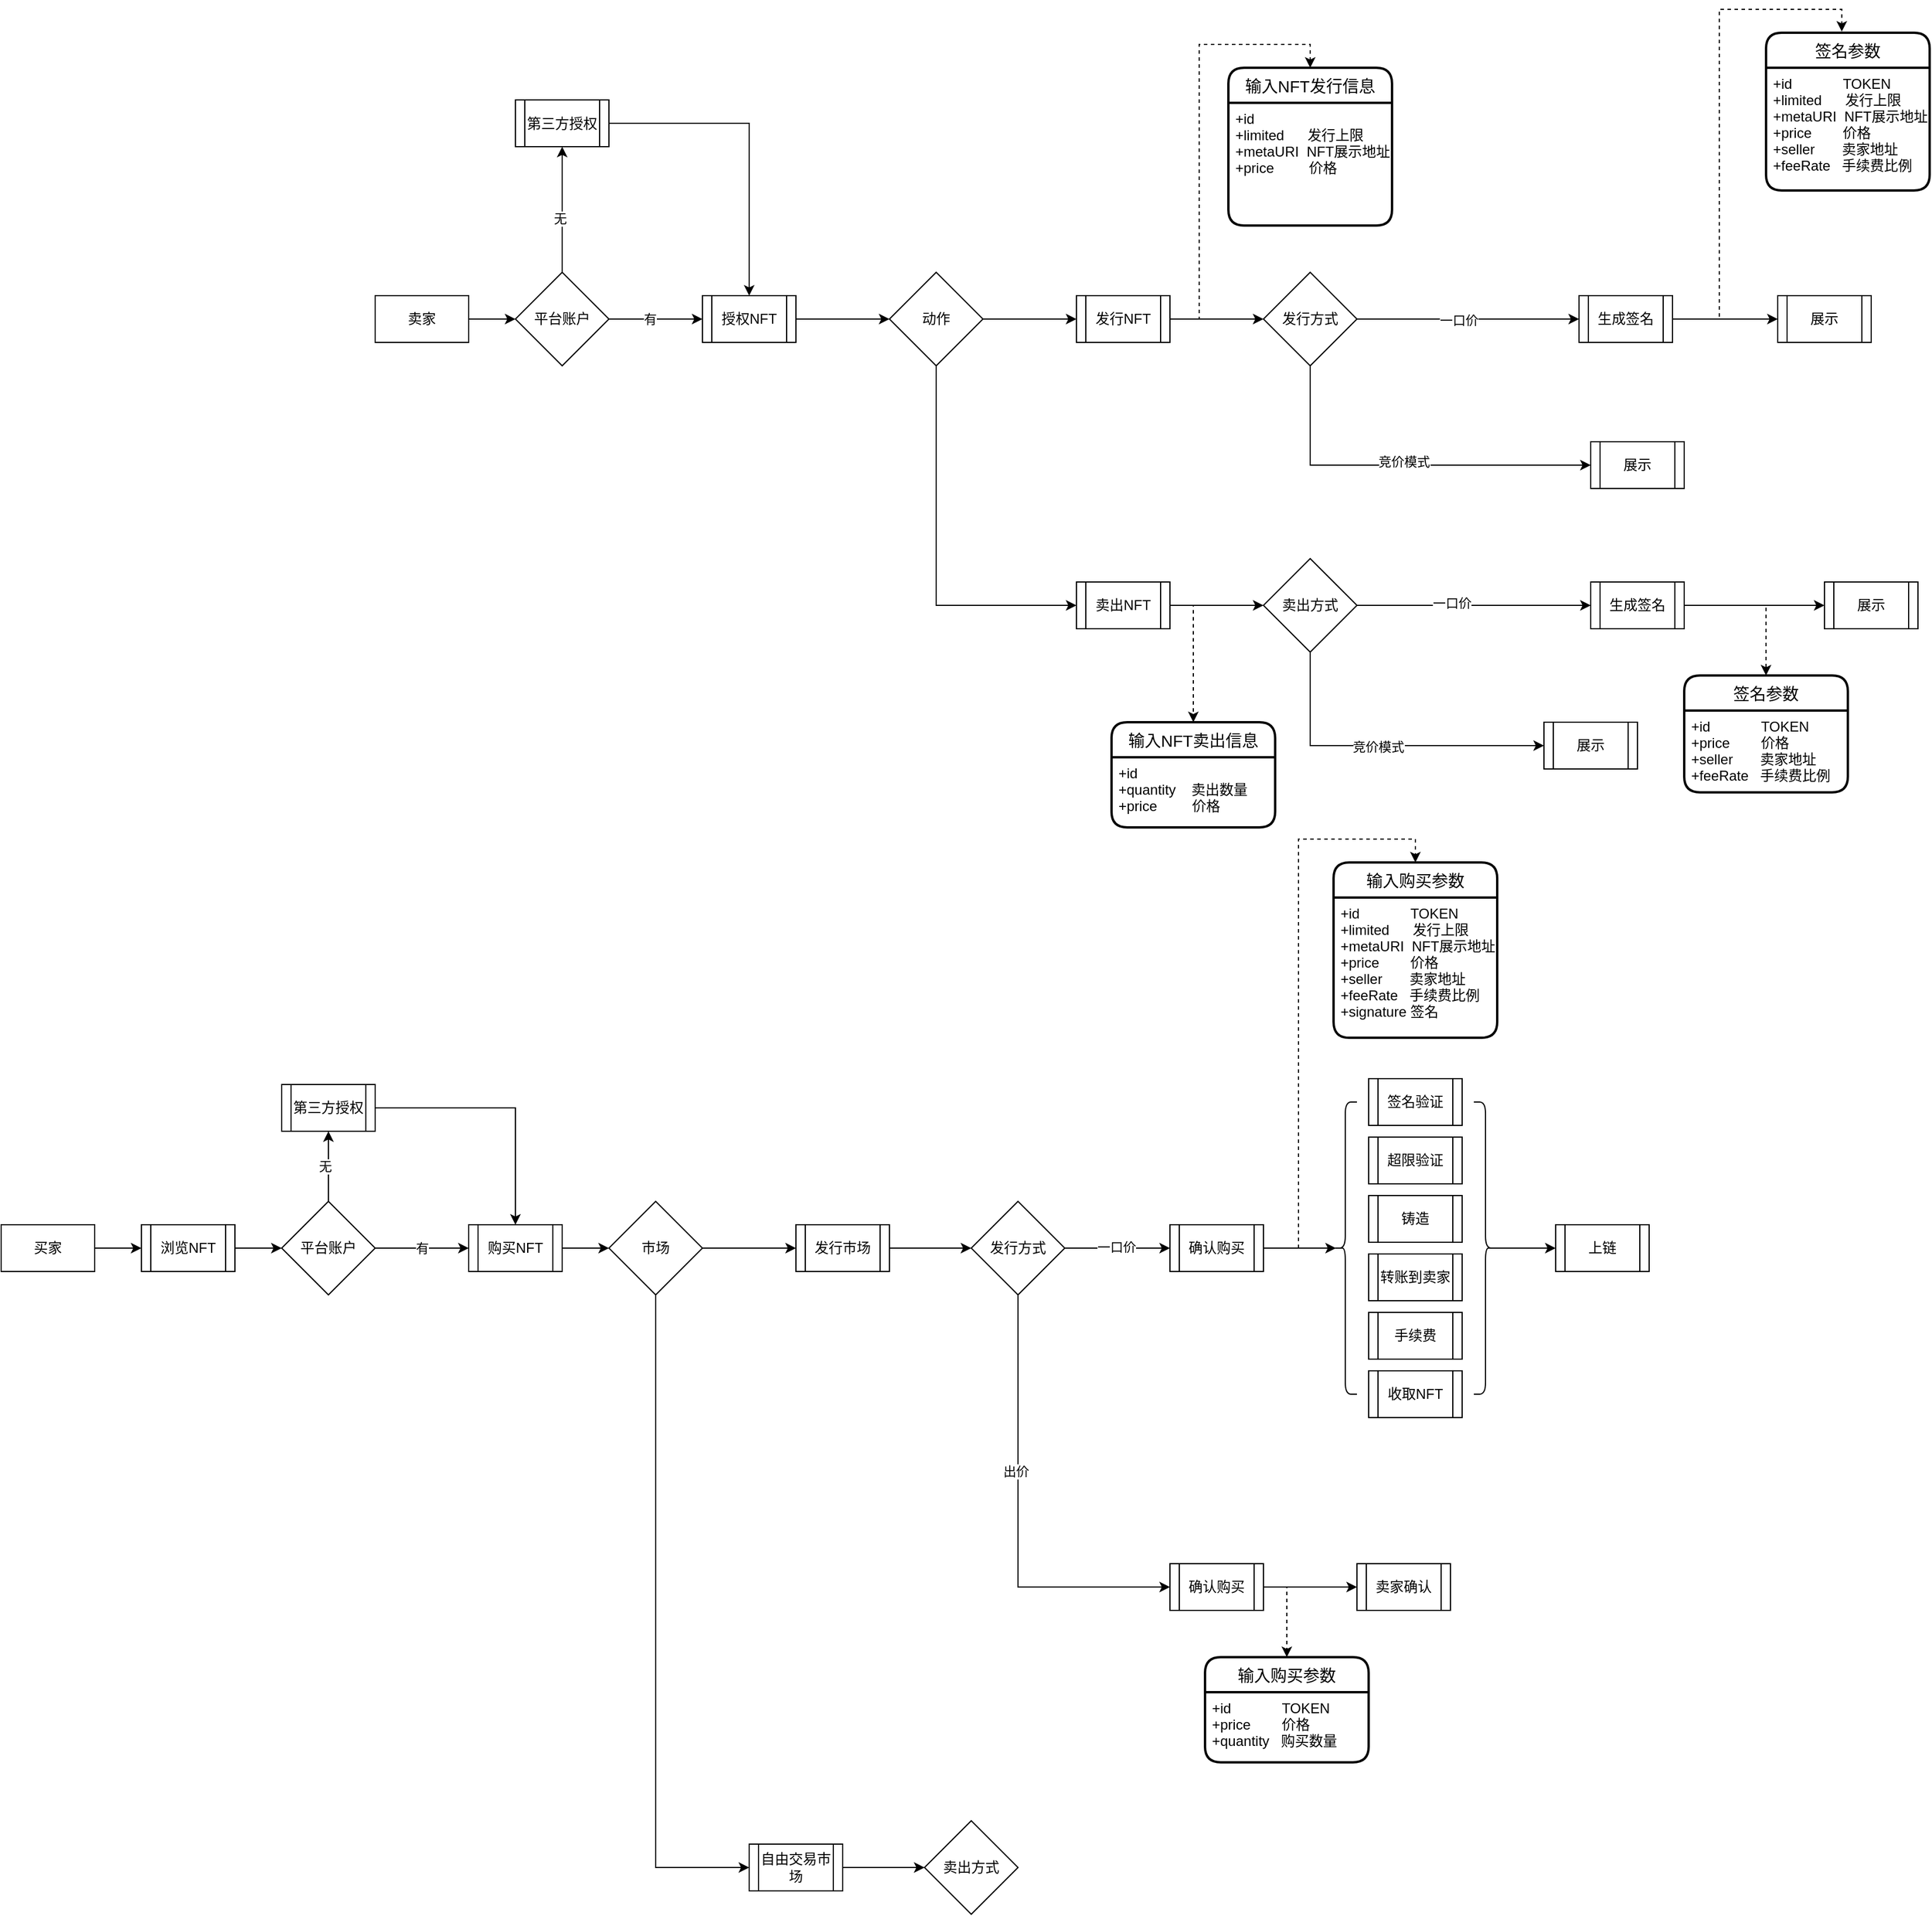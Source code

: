 <mxfile version="18.1.2" type="github">
  <diagram id="UTzgL9qfjFfGgWq564MX" name="Page-1">
    <mxGraphModel dx="2280" dy="1554" grid="1" gridSize="10" guides="1" tooltips="1" connect="1" arrows="1" fold="1" page="0" pageScale="1" pageWidth="827" pageHeight="1169" math="0" shadow="0">
      <root>
        <mxCell id="0" />
        <mxCell id="1" parent="0" />
        <mxCell id="T9-NXceqQanARWgvFfsZ-11" style="edgeStyle=orthogonalEdgeStyle;rounded=0;orthogonalLoop=1;jettySize=auto;html=1;exitX=1;exitY=0.5;exitDx=0;exitDy=0;" edge="1" parent="1" source="T9-NXceqQanARWgvFfsZ-1" target="T9-NXceqQanARWgvFfsZ-10">
          <mxGeometry relative="1" as="geometry" />
        </mxCell>
        <mxCell id="T9-NXceqQanARWgvFfsZ-1" value="卖家" style="rounded=0;whiteSpace=wrap;html=1;" vertex="1" parent="1">
          <mxGeometry x="-360" y="-205" width="80" height="40" as="geometry" />
        </mxCell>
        <mxCell id="T9-NXceqQanARWgvFfsZ-4" value="输入NFT发行信息" style="swimlane;childLayout=stackLayout;horizontal=1;startSize=30;horizontalStack=0;rounded=1;fontSize=14;fontStyle=0;strokeWidth=2;resizeParent=0;resizeLast=1;shadow=0;dashed=0;align=center;" vertex="1" parent="1">
          <mxGeometry x="370" y="-400" width="140" height="135" as="geometry" />
        </mxCell>
        <mxCell id="T9-NXceqQanARWgvFfsZ-5" value="+id&#xa;+limited      发行上限&#xa;+metaURI  NFT展示地址&#xa;+price         价格" style="align=left;strokeColor=none;fillColor=none;spacingLeft=4;fontSize=12;verticalAlign=top;resizable=0;rotatable=0;part=1;" vertex="1" parent="T9-NXceqQanARWgvFfsZ-4">
          <mxGeometry y="30" width="140" height="105" as="geometry" />
        </mxCell>
        <mxCell id="T9-NXceqQanARWgvFfsZ-15" style="edgeStyle=orthogonalEdgeStyle;rounded=0;orthogonalLoop=1;jettySize=auto;html=1;exitX=1;exitY=0.5;exitDx=0;exitDy=0;entryX=0.5;entryY=0;entryDx=0;entryDy=0;" edge="1" parent="1" source="T9-NXceqQanARWgvFfsZ-8" target="T9-NXceqQanARWgvFfsZ-41">
          <mxGeometry relative="1" as="geometry">
            <mxPoint x="-50" y="-225" as="targetPoint" />
          </mxGeometry>
        </mxCell>
        <mxCell id="T9-NXceqQanARWgvFfsZ-8" value="第三方授权" style="shape=process;whiteSpace=wrap;html=1;backgroundOutline=1;" vertex="1" parent="1">
          <mxGeometry x="-240" y="-372.5" width="80" height="40" as="geometry" />
        </mxCell>
        <mxCell id="T9-NXceqQanARWgvFfsZ-12" style="edgeStyle=orthogonalEdgeStyle;rounded=0;orthogonalLoop=1;jettySize=auto;html=1;exitX=1;exitY=0.5;exitDx=0;exitDy=0;entryX=0;entryY=0.5;entryDx=0;entryDy=0;" edge="1" parent="1" source="T9-NXceqQanARWgvFfsZ-10" target="T9-NXceqQanARWgvFfsZ-41">
          <mxGeometry relative="1" as="geometry">
            <mxPoint x="-90" y="-185" as="targetPoint" />
          </mxGeometry>
        </mxCell>
        <mxCell id="T9-NXceqQanARWgvFfsZ-13" value="有" style="edgeLabel;html=1;align=center;verticalAlign=middle;resizable=0;points=[];" vertex="1" connectable="0" parent="T9-NXceqQanARWgvFfsZ-12">
          <mxGeometry x="-0.13" relative="1" as="geometry">
            <mxPoint as="offset" />
          </mxGeometry>
        </mxCell>
        <mxCell id="T9-NXceqQanARWgvFfsZ-14" style="edgeStyle=orthogonalEdgeStyle;rounded=0;orthogonalLoop=1;jettySize=auto;html=1;exitX=0.5;exitY=0;exitDx=0;exitDy=0;" edge="1" parent="1" source="T9-NXceqQanARWgvFfsZ-10" target="T9-NXceqQanARWgvFfsZ-8">
          <mxGeometry relative="1" as="geometry" />
        </mxCell>
        <mxCell id="T9-NXceqQanARWgvFfsZ-16" value="无" style="edgeLabel;html=1;align=center;verticalAlign=middle;resizable=0;points=[];" vertex="1" connectable="0" parent="T9-NXceqQanARWgvFfsZ-14">
          <mxGeometry x="-0.145" y="2" relative="1" as="geometry">
            <mxPoint as="offset" />
          </mxGeometry>
        </mxCell>
        <mxCell id="T9-NXceqQanARWgvFfsZ-10" value="平台账户" style="rhombus;whiteSpace=wrap;html=1;" vertex="1" parent="1">
          <mxGeometry x="-240" y="-225" width="80" height="80" as="geometry" />
        </mxCell>
        <mxCell id="T9-NXceqQanARWgvFfsZ-56" style="edgeStyle=orthogonalEdgeStyle;rounded=0;orthogonalLoop=1;jettySize=auto;html=1;exitX=1;exitY=0.5;exitDx=0;exitDy=0;" edge="1" parent="1" source="T9-NXceqQanARWgvFfsZ-17" target="T9-NXceqQanARWgvFfsZ-55">
          <mxGeometry relative="1" as="geometry" />
        </mxCell>
        <mxCell id="T9-NXceqQanARWgvFfsZ-17" value="买家" style="rounded=0;whiteSpace=wrap;html=1;" vertex="1" parent="1">
          <mxGeometry x="-680" y="590" width="80" height="40" as="geometry" />
        </mxCell>
        <mxCell id="T9-NXceqQanARWgvFfsZ-31" style="edgeStyle=orthogonalEdgeStyle;rounded=0;orthogonalLoop=1;jettySize=auto;html=1;exitX=1;exitY=0.5;exitDx=0;exitDy=0;entryX=0.463;entryY=-0.007;entryDx=0;entryDy=0;entryPerimeter=0;dashed=1;" edge="1" parent="1" source="T9-NXceqQanARWgvFfsZ-18" target="T9-NXceqQanARWgvFfsZ-20">
          <mxGeometry relative="1" as="geometry" />
        </mxCell>
        <mxCell id="T9-NXceqQanARWgvFfsZ-76" style="edgeStyle=orthogonalEdgeStyle;rounded=0;orthogonalLoop=1;jettySize=auto;html=1;exitX=1;exitY=0.5;exitDx=0;exitDy=0;" edge="1" parent="1" source="T9-NXceqQanARWgvFfsZ-18" target="T9-NXceqQanARWgvFfsZ-75">
          <mxGeometry relative="1" as="geometry" />
        </mxCell>
        <mxCell id="T9-NXceqQanARWgvFfsZ-18" value="生成签名" style="shape=process;whiteSpace=wrap;html=1;backgroundOutline=1;" vertex="1" parent="1">
          <mxGeometry x="670" y="-205" width="80" height="40" as="geometry" />
        </mxCell>
        <mxCell id="T9-NXceqQanARWgvFfsZ-20" value="签名参数" style="swimlane;childLayout=stackLayout;horizontal=1;startSize=30;horizontalStack=0;rounded=1;fontSize=14;fontStyle=0;strokeWidth=2;resizeParent=0;resizeLast=1;shadow=0;dashed=0;align=center;" vertex="1" parent="1">
          <mxGeometry x="830" y="-430" width="140" height="135" as="geometry" />
        </mxCell>
        <mxCell id="T9-NXceqQanARWgvFfsZ-21" value="+id             TOKEN&#xa;+limited      发行上限&#xa;+metaURI  NFT展示地址&#xa;+price        价格&#xa;+seller       卖家地址&#xa;+feeRate   手续费比例" style="align=left;strokeColor=none;fillColor=none;spacingLeft=4;fontSize=12;verticalAlign=top;resizable=0;rotatable=0;part=1;" vertex="1" parent="T9-NXceqQanARWgvFfsZ-20">
          <mxGeometry y="30" width="140" height="105" as="geometry" />
        </mxCell>
        <mxCell id="T9-NXceqQanARWgvFfsZ-81" style="edgeStyle=orthogonalEdgeStyle;rounded=0;orthogonalLoop=1;jettySize=auto;html=1;exitX=1;exitY=0.5;exitDx=0;exitDy=0;" edge="1" parent="1" source="T9-NXceqQanARWgvFfsZ-22" target="T9-NXceqQanARWgvFfsZ-80">
          <mxGeometry relative="1" as="geometry" />
        </mxCell>
        <mxCell id="T9-NXceqQanARWgvFfsZ-85" style="edgeStyle=orthogonalEdgeStyle;rounded=0;orthogonalLoop=1;jettySize=auto;html=1;exitX=1;exitY=0.5;exitDx=0;exitDy=0;dashed=1;" edge="1" parent="1" source="T9-NXceqQanARWgvFfsZ-22" target="T9-NXceqQanARWgvFfsZ-32">
          <mxGeometry relative="1" as="geometry" />
        </mxCell>
        <mxCell id="T9-NXceqQanARWgvFfsZ-22" value="卖出NFT" style="shape=process;whiteSpace=wrap;html=1;backgroundOutline=1;" vertex="1" parent="1">
          <mxGeometry x="240" y="40" width="80" height="40" as="geometry" />
        </mxCell>
        <mxCell id="T9-NXceqQanARWgvFfsZ-69" style="edgeStyle=orthogonalEdgeStyle;rounded=0;orthogonalLoop=1;jettySize=auto;html=1;exitX=1;exitY=0.5;exitDx=0;exitDy=0;" edge="1" parent="1" source="T9-NXceqQanARWgvFfsZ-27" target="T9-NXceqQanARWgvFfsZ-68">
          <mxGeometry relative="1" as="geometry" />
        </mxCell>
        <mxCell id="T9-NXceqQanARWgvFfsZ-73" style="edgeStyle=orthogonalEdgeStyle;rounded=0;orthogonalLoop=1;jettySize=auto;html=1;exitX=1;exitY=0.5;exitDx=0;exitDy=0;entryX=0.5;entryY=0;entryDx=0;entryDy=0;dashed=1;" edge="1" parent="1" source="T9-NXceqQanARWgvFfsZ-27" target="T9-NXceqQanARWgvFfsZ-4">
          <mxGeometry relative="1" as="geometry" />
        </mxCell>
        <mxCell id="T9-NXceqQanARWgvFfsZ-27" value="发行NFT" style="shape=process;whiteSpace=wrap;html=1;backgroundOutline=1;" vertex="1" parent="1">
          <mxGeometry x="240" y="-205" width="80" height="40" as="geometry" />
        </mxCell>
        <mxCell id="T9-NXceqQanARWgvFfsZ-32" value="输入NFT卖出信息" style="swimlane;childLayout=stackLayout;horizontal=1;startSize=30;horizontalStack=0;rounded=1;fontSize=14;fontStyle=0;strokeWidth=2;resizeParent=0;resizeLast=1;shadow=0;dashed=0;align=center;" vertex="1" parent="1">
          <mxGeometry x="270" y="160" width="140" height="90" as="geometry" />
        </mxCell>
        <mxCell id="T9-NXceqQanARWgvFfsZ-33" value="+id&#xa;+quantity    卖出数量&#xa;+price         价格" style="align=left;strokeColor=none;fillColor=none;spacingLeft=4;fontSize=12;verticalAlign=top;resizable=0;rotatable=0;part=1;" vertex="1" parent="T9-NXceqQanARWgvFfsZ-32">
          <mxGeometry y="30" width="140" height="60" as="geometry" />
        </mxCell>
        <mxCell id="T9-NXceqQanARWgvFfsZ-37" value="签名参数" style="swimlane;childLayout=stackLayout;horizontal=1;startSize=30;horizontalStack=0;rounded=1;fontSize=14;fontStyle=0;strokeWidth=2;resizeParent=0;resizeLast=1;shadow=0;dashed=0;align=center;" vertex="1" parent="1">
          <mxGeometry x="760" y="120" width="140" height="100" as="geometry" />
        </mxCell>
        <mxCell id="T9-NXceqQanARWgvFfsZ-38" value="+id             TOKEN&#xa;+price        价格&#xa;+seller       卖家地址&#xa;+feeRate   手续费比例" style="align=left;strokeColor=none;fillColor=none;spacingLeft=4;fontSize=12;verticalAlign=top;resizable=0;rotatable=0;part=1;" vertex="1" parent="T9-NXceqQanARWgvFfsZ-37">
          <mxGeometry y="30" width="140" height="70" as="geometry" />
        </mxCell>
        <mxCell id="T9-NXceqQanARWgvFfsZ-44" style="edgeStyle=orthogonalEdgeStyle;rounded=0;orthogonalLoop=1;jettySize=auto;html=1;exitX=1;exitY=0.5;exitDx=0;exitDy=0;" edge="1" parent="1" source="T9-NXceqQanARWgvFfsZ-41" target="T9-NXceqQanARWgvFfsZ-43">
          <mxGeometry relative="1" as="geometry" />
        </mxCell>
        <mxCell id="T9-NXceqQanARWgvFfsZ-41" value="授权NFT" style="shape=process;whiteSpace=wrap;html=1;backgroundOutline=1;" vertex="1" parent="1">
          <mxGeometry x="-80" y="-205" width="80" height="40" as="geometry" />
        </mxCell>
        <mxCell id="T9-NXceqQanARWgvFfsZ-45" style="edgeStyle=orthogonalEdgeStyle;rounded=0;orthogonalLoop=1;jettySize=auto;html=1;exitX=1;exitY=0.5;exitDx=0;exitDy=0;" edge="1" parent="1" source="T9-NXceqQanARWgvFfsZ-43" target="T9-NXceqQanARWgvFfsZ-27">
          <mxGeometry relative="1" as="geometry" />
        </mxCell>
        <mxCell id="T9-NXceqQanARWgvFfsZ-46" style="edgeStyle=orthogonalEdgeStyle;rounded=0;orthogonalLoop=1;jettySize=auto;html=1;exitX=0.5;exitY=1;exitDx=0;exitDy=0;entryX=0;entryY=0.5;entryDx=0;entryDy=0;" edge="1" parent="1" source="T9-NXceqQanARWgvFfsZ-43" target="T9-NXceqQanARWgvFfsZ-22">
          <mxGeometry relative="1" as="geometry" />
        </mxCell>
        <mxCell id="T9-NXceqQanARWgvFfsZ-43" value="动作" style="rhombus;whiteSpace=wrap;html=1;" vertex="1" parent="1">
          <mxGeometry x="80" y="-225" width="80" height="80" as="geometry" />
        </mxCell>
        <mxCell id="T9-NXceqQanARWgvFfsZ-51" style="edgeStyle=orthogonalEdgeStyle;rounded=0;orthogonalLoop=1;jettySize=auto;html=1;exitX=0.5;exitY=0;exitDx=0;exitDy=0;entryX=0.5;entryY=1;entryDx=0;entryDy=0;" edge="1" parent="1" source="T9-NXceqQanARWgvFfsZ-47" target="T9-NXceqQanARWgvFfsZ-50">
          <mxGeometry relative="1" as="geometry" />
        </mxCell>
        <mxCell id="T9-NXceqQanARWgvFfsZ-52" value="无" style="edgeLabel;html=1;align=center;verticalAlign=middle;resizable=0;points=[];" vertex="1" connectable="0" parent="T9-NXceqQanARWgvFfsZ-51">
          <mxGeometry y="3" relative="1" as="geometry">
            <mxPoint as="offset" />
          </mxGeometry>
        </mxCell>
        <mxCell id="T9-NXceqQanARWgvFfsZ-53" value="有" style="edgeStyle=orthogonalEdgeStyle;rounded=0;orthogonalLoop=1;jettySize=auto;html=1;exitX=1;exitY=0.5;exitDx=0;exitDy=0;entryX=0;entryY=0.5;entryDx=0;entryDy=0;" edge="1" parent="1" source="T9-NXceqQanARWgvFfsZ-47" target="T9-NXceqQanARWgvFfsZ-49">
          <mxGeometry relative="1" as="geometry" />
        </mxCell>
        <mxCell id="T9-NXceqQanARWgvFfsZ-47" value="平台账户" style="rhombus;whiteSpace=wrap;html=1;" vertex="1" parent="1">
          <mxGeometry x="-440" y="570" width="80" height="80" as="geometry" />
        </mxCell>
        <mxCell id="T9-NXceqQanARWgvFfsZ-60" style="edgeStyle=orthogonalEdgeStyle;rounded=0;orthogonalLoop=1;jettySize=auto;html=1;exitX=1;exitY=0.5;exitDx=0;exitDy=0;entryX=0;entryY=0.5;entryDx=0;entryDy=0;" edge="1" parent="1" source="T9-NXceqQanARWgvFfsZ-49" target="T9-NXceqQanARWgvFfsZ-59">
          <mxGeometry relative="1" as="geometry" />
        </mxCell>
        <mxCell id="T9-NXceqQanARWgvFfsZ-49" value="购买NFT" style="shape=process;whiteSpace=wrap;html=1;backgroundOutline=1;" vertex="1" parent="1">
          <mxGeometry x="-280" y="590" width="80" height="40" as="geometry" />
        </mxCell>
        <mxCell id="T9-NXceqQanARWgvFfsZ-54" style="edgeStyle=orthogonalEdgeStyle;rounded=0;orthogonalLoop=1;jettySize=auto;html=1;exitX=1;exitY=0.5;exitDx=0;exitDy=0;" edge="1" parent="1" source="T9-NXceqQanARWgvFfsZ-50" target="T9-NXceqQanARWgvFfsZ-49">
          <mxGeometry relative="1" as="geometry" />
        </mxCell>
        <mxCell id="T9-NXceqQanARWgvFfsZ-50" value="第三方授权" style="shape=process;whiteSpace=wrap;html=1;backgroundOutline=1;" vertex="1" parent="1">
          <mxGeometry x="-440" y="470" width="80" height="40" as="geometry" />
        </mxCell>
        <mxCell id="T9-NXceqQanARWgvFfsZ-57" style="edgeStyle=orthogonalEdgeStyle;rounded=0;orthogonalLoop=1;jettySize=auto;html=1;exitX=1;exitY=0.5;exitDx=0;exitDy=0;" edge="1" parent="1" source="T9-NXceqQanARWgvFfsZ-55" target="T9-NXceqQanARWgvFfsZ-47">
          <mxGeometry relative="1" as="geometry" />
        </mxCell>
        <mxCell id="T9-NXceqQanARWgvFfsZ-55" value="浏览NFT" style="shape=process;whiteSpace=wrap;html=1;backgroundOutline=1;" vertex="1" parent="1">
          <mxGeometry x="-560" y="590" width="80" height="40" as="geometry" />
        </mxCell>
        <mxCell id="T9-NXceqQanARWgvFfsZ-67" style="edgeStyle=orthogonalEdgeStyle;rounded=0;orthogonalLoop=1;jettySize=auto;html=1;exitX=1;exitY=0.5;exitDx=0;exitDy=0;entryX=0.5;entryY=0;entryDx=0;entryDy=0;dashed=1;" edge="1" parent="1" source="T9-NXceqQanARWgvFfsZ-98" target="T9-NXceqQanARWgvFfsZ-65">
          <mxGeometry relative="1" as="geometry" />
        </mxCell>
        <mxCell id="T9-NXceqQanARWgvFfsZ-95" style="edgeStyle=orthogonalEdgeStyle;rounded=0;orthogonalLoop=1;jettySize=auto;html=1;exitX=1;exitY=0.5;exitDx=0;exitDy=0;" edge="1" parent="1" source="T9-NXceqQanARWgvFfsZ-58" target="T9-NXceqQanARWgvFfsZ-94">
          <mxGeometry relative="1" as="geometry" />
        </mxCell>
        <mxCell id="T9-NXceqQanARWgvFfsZ-58" value="发行市场" style="shape=process;whiteSpace=wrap;html=1;backgroundOutline=1;" vertex="1" parent="1">
          <mxGeometry y="590" width="80" height="40" as="geometry" />
        </mxCell>
        <mxCell id="T9-NXceqQanARWgvFfsZ-61" style="edgeStyle=orthogonalEdgeStyle;rounded=0;orthogonalLoop=1;jettySize=auto;html=1;exitX=1;exitY=0.5;exitDx=0;exitDy=0;" edge="1" parent="1" source="T9-NXceqQanARWgvFfsZ-59" target="T9-NXceqQanARWgvFfsZ-58">
          <mxGeometry relative="1" as="geometry" />
        </mxCell>
        <mxCell id="T9-NXceqQanARWgvFfsZ-64" style="edgeStyle=orthogonalEdgeStyle;rounded=0;orthogonalLoop=1;jettySize=auto;html=1;exitX=0.5;exitY=1;exitDx=0;exitDy=0;entryX=0;entryY=0.5;entryDx=0;entryDy=0;" edge="1" parent="1" source="T9-NXceqQanARWgvFfsZ-59" target="T9-NXceqQanARWgvFfsZ-63">
          <mxGeometry relative="1" as="geometry" />
        </mxCell>
        <mxCell id="T9-NXceqQanARWgvFfsZ-59" value="市场" style="rhombus;whiteSpace=wrap;html=1;" vertex="1" parent="1">
          <mxGeometry x="-160" y="570" width="80" height="80" as="geometry" />
        </mxCell>
        <mxCell id="T9-NXceqQanARWgvFfsZ-96" style="edgeStyle=orthogonalEdgeStyle;rounded=0;orthogonalLoop=1;jettySize=auto;html=1;exitX=1;exitY=0.5;exitDx=0;exitDy=0;" edge="1" parent="1" source="T9-NXceqQanARWgvFfsZ-63" target="T9-NXceqQanARWgvFfsZ-93">
          <mxGeometry relative="1" as="geometry" />
        </mxCell>
        <mxCell id="T9-NXceqQanARWgvFfsZ-63" value="自由交易市场" style="shape=process;whiteSpace=wrap;html=1;backgroundOutline=1;" vertex="1" parent="1">
          <mxGeometry x="-40" y="1120" width="80" height="40" as="geometry" />
        </mxCell>
        <mxCell id="T9-NXceqQanARWgvFfsZ-65" value="输入购买参数" style="swimlane;childLayout=stackLayout;horizontal=1;startSize=30;horizontalStack=0;rounded=1;fontSize=14;fontStyle=0;strokeWidth=2;resizeParent=0;resizeLast=1;shadow=0;dashed=0;align=center;" vertex="1" parent="1">
          <mxGeometry x="460" y="280" width="140" height="150" as="geometry" />
        </mxCell>
        <mxCell id="T9-NXceqQanARWgvFfsZ-66" value="+id             TOKEN&#xa;+limited      发行上限&#xa;+metaURI  NFT展示地址&#xa;+price        价格&#xa;+seller       卖家地址&#xa;+feeRate   手续费比例&#xa;+signature 签名" style="align=left;strokeColor=none;fillColor=none;spacingLeft=4;fontSize=12;verticalAlign=top;resizable=0;rotatable=0;part=1;" vertex="1" parent="T9-NXceqQanARWgvFfsZ-65">
          <mxGeometry y="30" width="140" height="120" as="geometry" />
        </mxCell>
        <mxCell id="T9-NXceqQanARWgvFfsZ-71" style="edgeStyle=orthogonalEdgeStyle;rounded=0;orthogonalLoop=1;jettySize=auto;html=1;exitX=1;exitY=0.5;exitDx=0;exitDy=0;" edge="1" parent="1" source="T9-NXceqQanARWgvFfsZ-68" target="T9-NXceqQanARWgvFfsZ-18">
          <mxGeometry relative="1" as="geometry" />
        </mxCell>
        <mxCell id="T9-NXceqQanARWgvFfsZ-72" value="一口价" style="edgeLabel;html=1;align=center;verticalAlign=middle;resizable=0;points=[];" vertex="1" connectable="0" parent="T9-NXceqQanARWgvFfsZ-71">
          <mxGeometry x="-0.084" y="-1" relative="1" as="geometry">
            <mxPoint as="offset" />
          </mxGeometry>
        </mxCell>
        <mxCell id="T9-NXceqQanARWgvFfsZ-78" style="edgeStyle=orthogonalEdgeStyle;rounded=0;orthogonalLoop=1;jettySize=auto;html=1;exitX=0.5;exitY=1;exitDx=0;exitDy=0;entryX=0;entryY=0.5;entryDx=0;entryDy=0;" edge="1" parent="1" source="T9-NXceqQanARWgvFfsZ-68" target="T9-NXceqQanARWgvFfsZ-74">
          <mxGeometry relative="1" as="geometry" />
        </mxCell>
        <mxCell id="T9-NXceqQanARWgvFfsZ-79" value="竞价模式" style="edgeLabel;html=1;align=center;verticalAlign=middle;resizable=0;points=[];" vertex="1" connectable="0" parent="T9-NXceqQanARWgvFfsZ-78">
          <mxGeometry x="0.015" y="3" relative="1" as="geometry">
            <mxPoint as="offset" />
          </mxGeometry>
        </mxCell>
        <mxCell id="T9-NXceqQanARWgvFfsZ-68" value="发行方式" style="rhombus;whiteSpace=wrap;html=1;" vertex="1" parent="1">
          <mxGeometry x="400" y="-225" width="80" height="80" as="geometry" />
        </mxCell>
        <mxCell id="T9-NXceqQanARWgvFfsZ-74" value="展示" style="shape=process;whiteSpace=wrap;html=1;backgroundOutline=1;" vertex="1" parent="1">
          <mxGeometry x="680" y="-80" width="80" height="40" as="geometry" />
        </mxCell>
        <mxCell id="T9-NXceqQanARWgvFfsZ-75" value="展示" style="shape=process;whiteSpace=wrap;html=1;backgroundOutline=1;" vertex="1" parent="1">
          <mxGeometry x="840" y="-205" width="80" height="40" as="geometry" />
        </mxCell>
        <mxCell id="T9-NXceqQanARWgvFfsZ-83" style="edgeStyle=orthogonalEdgeStyle;rounded=0;orthogonalLoop=1;jettySize=auto;html=1;exitX=1;exitY=0.5;exitDx=0;exitDy=0;" edge="1" parent="1" source="T9-NXceqQanARWgvFfsZ-80" target="T9-NXceqQanARWgvFfsZ-82">
          <mxGeometry relative="1" as="geometry" />
        </mxCell>
        <mxCell id="T9-NXceqQanARWgvFfsZ-89" value="一口价" style="edgeLabel;html=1;align=center;verticalAlign=middle;resizable=0;points=[];" vertex="1" connectable="0" parent="T9-NXceqQanARWgvFfsZ-83">
          <mxGeometry x="-0.19" y="2" relative="1" as="geometry">
            <mxPoint as="offset" />
          </mxGeometry>
        </mxCell>
        <mxCell id="T9-NXceqQanARWgvFfsZ-91" style="edgeStyle=orthogonalEdgeStyle;rounded=0;orthogonalLoop=1;jettySize=auto;html=1;exitX=0.5;exitY=1;exitDx=0;exitDy=0;entryX=0;entryY=0.5;entryDx=0;entryDy=0;" edge="1" parent="1" source="T9-NXceqQanARWgvFfsZ-80" target="T9-NXceqQanARWgvFfsZ-90">
          <mxGeometry relative="1" as="geometry" />
        </mxCell>
        <mxCell id="T9-NXceqQanARWgvFfsZ-92" value="竞价模式" style="edgeLabel;html=1;align=center;verticalAlign=middle;resizable=0;points=[];" vertex="1" connectable="0" parent="T9-NXceqQanARWgvFfsZ-91">
          <mxGeometry x="-0.014" y="-1" relative="1" as="geometry">
            <mxPoint as="offset" />
          </mxGeometry>
        </mxCell>
        <mxCell id="T9-NXceqQanARWgvFfsZ-80" value="卖出方式" style="rhombus;whiteSpace=wrap;html=1;" vertex="1" parent="1">
          <mxGeometry x="400" y="20" width="80" height="80" as="geometry" />
        </mxCell>
        <mxCell id="T9-NXceqQanARWgvFfsZ-87" style="edgeStyle=orthogonalEdgeStyle;rounded=0;orthogonalLoop=1;jettySize=auto;html=1;exitX=1;exitY=0.5;exitDx=0;exitDy=0;" edge="1" parent="1" source="T9-NXceqQanARWgvFfsZ-82" target="T9-NXceqQanARWgvFfsZ-86">
          <mxGeometry relative="1" as="geometry" />
        </mxCell>
        <mxCell id="T9-NXceqQanARWgvFfsZ-88" style="edgeStyle=orthogonalEdgeStyle;rounded=0;orthogonalLoop=1;jettySize=auto;html=1;exitX=1;exitY=0.5;exitDx=0;exitDy=0;dashed=1;" edge="1" parent="1" source="T9-NXceqQanARWgvFfsZ-82" target="T9-NXceqQanARWgvFfsZ-37">
          <mxGeometry relative="1" as="geometry" />
        </mxCell>
        <mxCell id="T9-NXceqQanARWgvFfsZ-82" value="生成签名" style="shape=process;whiteSpace=wrap;html=1;backgroundOutline=1;" vertex="1" parent="1">
          <mxGeometry x="680" y="40" width="80" height="40" as="geometry" />
        </mxCell>
        <mxCell id="T9-NXceqQanARWgvFfsZ-86" value="展示" style="shape=process;whiteSpace=wrap;html=1;backgroundOutline=1;" vertex="1" parent="1">
          <mxGeometry x="880" y="40" width="80" height="40" as="geometry" />
        </mxCell>
        <mxCell id="T9-NXceqQanARWgvFfsZ-90" value="展示" style="shape=process;whiteSpace=wrap;html=1;backgroundOutline=1;" vertex="1" parent="1">
          <mxGeometry x="640" y="160" width="80" height="40" as="geometry" />
        </mxCell>
        <mxCell id="T9-NXceqQanARWgvFfsZ-93" value="卖出方式" style="rhombus;whiteSpace=wrap;html=1;" vertex="1" parent="1">
          <mxGeometry x="110" y="1100" width="80" height="80" as="geometry" />
        </mxCell>
        <mxCell id="T9-NXceqQanARWgvFfsZ-99" style="edgeStyle=orthogonalEdgeStyle;rounded=0;orthogonalLoop=1;jettySize=auto;html=1;exitX=1;exitY=0.5;exitDx=0;exitDy=0;" edge="1" parent="1" source="T9-NXceqQanARWgvFfsZ-94" target="T9-NXceqQanARWgvFfsZ-98">
          <mxGeometry relative="1" as="geometry" />
        </mxCell>
        <mxCell id="T9-NXceqQanARWgvFfsZ-100" value="一口价" style="edgeLabel;html=1;align=center;verticalAlign=middle;resizable=0;points=[];" vertex="1" connectable="0" parent="T9-NXceqQanARWgvFfsZ-99">
          <mxGeometry x="-0.006" y="1" relative="1" as="geometry">
            <mxPoint x="-1" as="offset" />
          </mxGeometry>
        </mxCell>
        <mxCell id="T9-NXceqQanARWgvFfsZ-116" style="edgeStyle=orthogonalEdgeStyle;rounded=0;orthogonalLoop=1;jettySize=auto;html=1;exitX=0.5;exitY=1;exitDx=0;exitDy=0;entryX=0;entryY=0.5;entryDx=0;entryDy=0;" edge="1" parent="1" source="T9-NXceqQanARWgvFfsZ-94" target="T9-NXceqQanARWgvFfsZ-115">
          <mxGeometry relative="1" as="geometry" />
        </mxCell>
        <mxCell id="T9-NXceqQanARWgvFfsZ-117" value="出价" style="edgeLabel;html=1;align=center;verticalAlign=middle;resizable=0;points=[];" vertex="1" connectable="0" parent="T9-NXceqQanARWgvFfsZ-116">
          <mxGeometry x="-0.206" y="-2" relative="1" as="geometry">
            <mxPoint as="offset" />
          </mxGeometry>
        </mxCell>
        <mxCell id="T9-NXceqQanARWgvFfsZ-94" value="发行方式" style="rhombus;whiteSpace=wrap;html=1;" vertex="1" parent="1">
          <mxGeometry x="150" y="570" width="80" height="80" as="geometry" />
        </mxCell>
        <mxCell id="T9-NXceqQanARWgvFfsZ-113" style="edgeStyle=orthogonalEdgeStyle;rounded=0;orthogonalLoop=1;jettySize=auto;html=1;exitX=1;exitY=0.5;exitDx=0;exitDy=0;entryX=0.1;entryY=0.5;entryDx=0;entryDy=0;entryPerimeter=0;" edge="1" parent="1" source="T9-NXceqQanARWgvFfsZ-98" target="T9-NXceqQanARWgvFfsZ-110">
          <mxGeometry relative="1" as="geometry" />
        </mxCell>
        <mxCell id="T9-NXceqQanARWgvFfsZ-98" value="确认购买" style="shape=process;whiteSpace=wrap;html=1;backgroundOutline=1;" vertex="1" parent="1">
          <mxGeometry x="320" y="590" width="80" height="40" as="geometry" />
        </mxCell>
        <mxCell id="T9-NXceqQanARWgvFfsZ-101" value="签名验证" style="shape=process;whiteSpace=wrap;html=1;backgroundOutline=1;" vertex="1" parent="1">
          <mxGeometry x="490" y="465" width="80" height="40" as="geometry" />
        </mxCell>
        <mxCell id="T9-NXceqQanARWgvFfsZ-103" value="超限验证" style="shape=process;whiteSpace=wrap;html=1;backgroundOutline=1;" vertex="1" parent="1">
          <mxGeometry x="490" y="515" width="80" height="40" as="geometry" />
        </mxCell>
        <mxCell id="T9-NXceqQanARWgvFfsZ-106" value="铸造" style="shape=process;whiteSpace=wrap;html=1;backgroundOutline=1;" vertex="1" parent="1">
          <mxGeometry x="490" y="565" width="80" height="40" as="geometry" />
        </mxCell>
        <mxCell id="T9-NXceqQanARWgvFfsZ-107" value="转账到卖家" style="shape=process;whiteSpace=wrap;html=1;backgroundOutline=1;" vertex="1" parent="1">
          <mxGeometry x="490" y="615" width="80" height="40" as="geometry" />
        </mxCell>
        <mxCell id="T9-NXceqQanARWgvFfsZ-108" value="手续费" style="shape=process;whiteSpace=wrap;html=1;backgroundOutline=1;" vertex="1" parent="1">
          <mxGeometry x="490" y="665" width="80" height="40" as="geometry" />
        </mxCell>
        <mxCell id="T9-NXceqQanARWgvFfsZ-109" value="收取NFT" style="shape=process;whiteSpace=wrap;html=1;backgroundOutline=1;" vertex="1" parent="1">
          <mxGeometry x="490" y="715" width="80" height="40" as="geometry" />
        </mxCell>
        <mxCell id="T9-NXceqQanARWgvFfsZ-110" value="" style="shape=curlyBracket;whiteSpace=wrap;html=1;rounded=1;" vertex="1" parent="1">
          <mxGeometry x="460" y="485" width="20" height="250" as="geometry" />
        </mxCell>
        <mxCell id="T9-NXceqQanARWgvFfsZ-114" style="edgeStyle=orthogonalEdgeStyle;rounded=0;orthogonalLoop=1;jettySize=auto;html=1;exitX=0.1;exitY=0.5;exitDx=0;exitDy=0;exitPerimeter=0;" edge="1" parent="1" source="T9-NXceqQanARWgvFfsZ-111" target="T9-NXceqQanARWgvFfsZ-112">
          <mxGeometry relative="1" as="geometry" />
        </mxCell>
        <mxCell id="T9-NXceqQanARWgvFfsZ-111" value="" style="shape=curlyBracket;whiteSpace=wrap;html=1;rounded=1;flipH=1;" vertex="1" parent="1">
          <mxGeometry x="580" y="485" width="20" height="250" as="geometry" />
        </mxCell>
        <mxCell id="T9-NXceqQanARWgvFfsZ-112" value="上链" style="shape=process;whiteSpace=wrap;html=1;backgroundOutline=1;" vertex="1" parent="1">
          <mxGeometry x="650" y="590" width="80" height="40" as="geometry" />
        </mxCell>
        <mxCell id="T9-NXceqQanARWgvFfsZ-119" style="edgeStyle=orthogonalEdgeStyle;rounded=0;orthogonalLoop=1;jettySize=auto;html=1;exitX=1;exitY=0.5;exitDx=0;exitDy=0;" edge="1" parent="1" source="T9-NXceqQanARWgvFfsZ-115" target="T9-NXceqQanARWgvFfsZ-118">
          <mxGeometry relative="1" as="geometry" />
        </mxCell>
        <mxCell id="T9-NXceqQanARWgvFfsZ-123" style="edgeStyle=orthogonalEdgeStyle;rounded=0;orthogonalLoop=1;jettySize=auto;html=1;exitX=1;exitY=0.5;exitDx=0;exitDy=0;entryX=0.5;entryY=0;entryDx=0;entryDy=0;dashed=1;" edge="1" parent="1" source="T9-NXceqQanARWgvFfsZ-115" target="T9-NXceqQanARWgvFfsZ-120">
          <mxGeometry relative="1" as="geometry" />
        </mxCell>
        <mxCell id="T9-NXceqQanARWgvFfsZ-115" value="确认购买" style="shape=process;whiteSpace=wrap;html=1;backgroundOutline=1;" vertex="1" parent="1">
          <mxGeometry x="320" y="880" width="80" height="40" as="geometry" />
        </mxCell>
        <mxCell id="T9-NXceqQanARWgvFfsZ-118" value="卖家确认" style="shape=process;whiteSpace=wrap;html=1;backgroundOutline=1;" vertex="1" parent="1">
          <mxGeometry x="480" y="880" width="80" height="40" as="geometry" />
        </mxCell>
        <mxCell id="T9-NXceqQanARWgvFfsZ-120" value="输入购买参数" style="swimlane;childLayout=stackLayout;horizontal=1;startSize=30;horizontalStack=0;rounded=1;fontSize=14;fontStyle=0;strokeWidth=2;resizeParent=0;resizeLast=1;shadow=0;dashed=0;align=center;" vertex="1" parent="1">
          <mxGeometry x="350" y="960" width="140" height="90" as="geometry" />
        </mxCell>
        <mxCell id="T9-NXceqQanARWgvFfsZ-121" value="+id             TOKEN&#xa;+price        价格&#xa;+quantity   购买数量" style="align=left;strokeColor=none;fillColor=none;spacingLeft=4;fontSize=12;verticalAlign=top;resizable=0;rotatable=0;part=1;" vertex="1" parent="T9-NXceqQanARWgvFfsZ-120">
          <mxGeometry y="30" width="140" height="60" as="geometry" />
        </mxCell>
      </root>
    </mxGraphModel>
  </diagram>
</mxfile>
